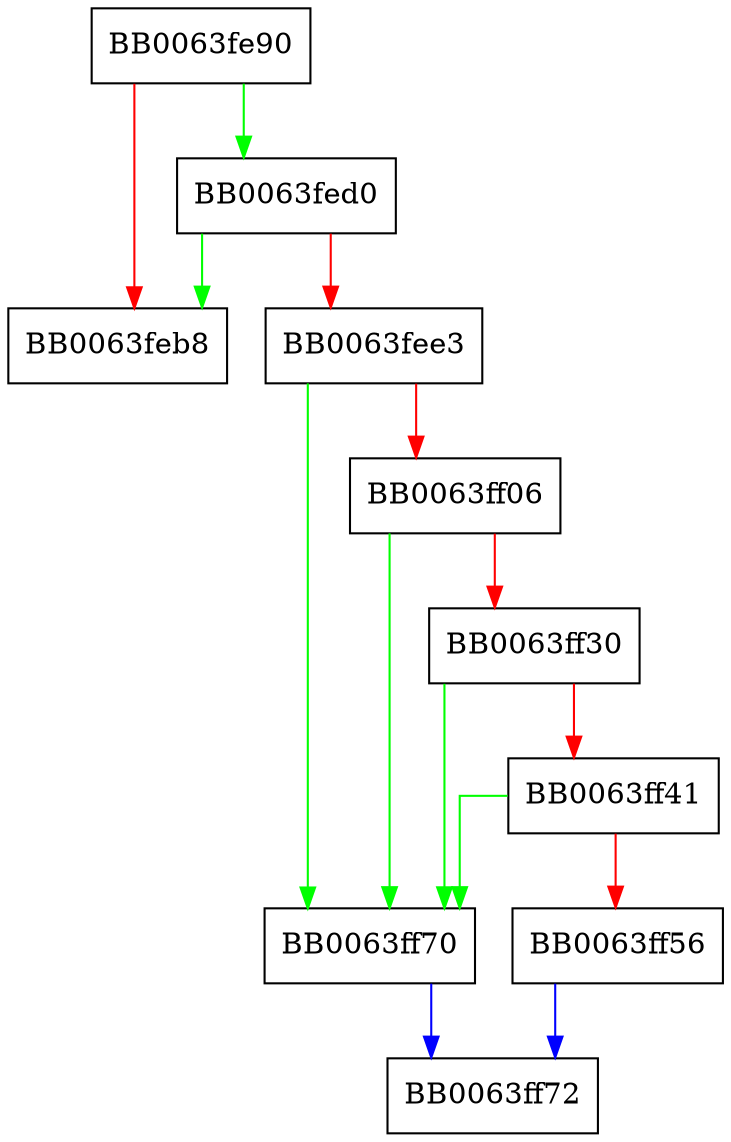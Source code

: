 digraph ossl_rsa_check_prime_factor {
  node [shape="box"];
  graph [splines=ortho];
  BB0063fe90 -> BB0063fed0 [color="green"];
  BB0063fe90 -> BB0063feb8 [color="red"];
  BB0063fed0 -> BB0063feb8 [color="green"];
  BB0063fed0 -> BB0063fee3 [color="red"];
  BB0063fee3 -> BB0063ff70 [color="green"];
  BB0063fee3 -> BB0063ff06 [color="red"];
  BB0063ff06 -> BB0063ff70 [color="green"];
  BB0063ff06 -> BB0063ff30 [color="red"];
  BB0063ff30 -> BB0063ff70 [color="green"];
  BB0063ff30 -> BB0063ff41 [color="red"];
  BB0063ff41 -> BB0063ff70 [color="green"];
  BB0063ff41 -> BB0063ff56 [color="red"];
  BB0063ff56 -> BB0063ff72 [color="blue"];
  BB0063ff70 -> BB0063ff72 [color="blue"];
}